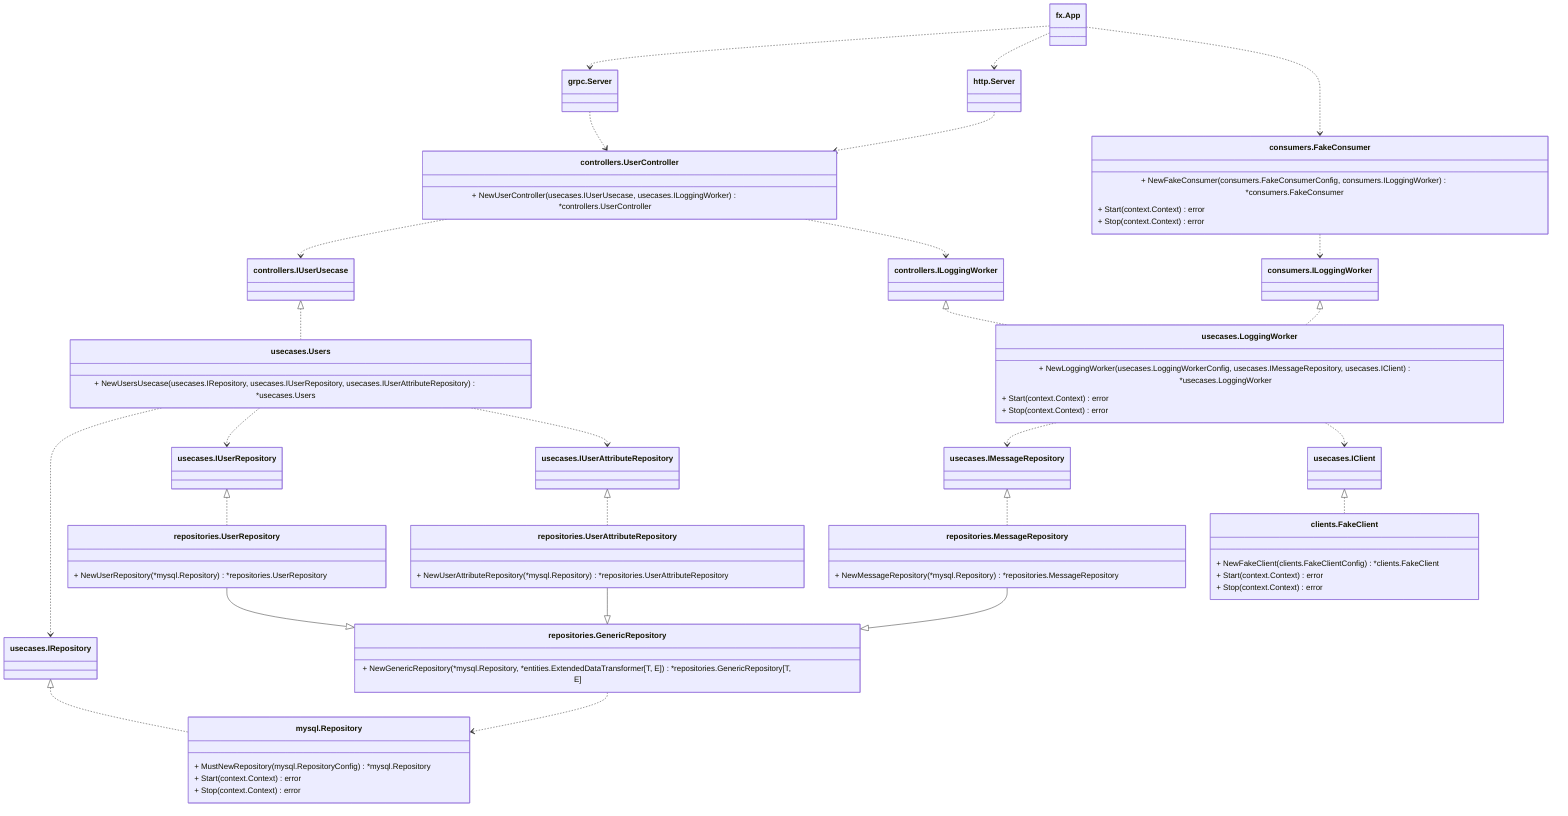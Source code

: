 classDiagram

    class mysql.Repository {
        + MustNewRepository(mysql.RepositoryConfig) *mysql.Repository
        + Start(context.Context) error
        + Stop(context.Context) error
    }

    class repositories.GenericRepository {
        + NewGenericRepository(*mysql.Repository, *entities.ExtendedDataTransformer[T, E]) *repositories.GenericRepository[T, E]
    }

    class repositories.MessageRepository {
        + NewMessageRepository(*mysql.Repository) *repositories.MessageRepository
    }

    class repositories.UserRepository {
        + NewUserRepository(*mysql.Repository) *repositories.UserRepository
    }

    class repositories.UserAttributeRepository {
        + NewUserAttributeRepository(*mysql.Repository) *repositories.UserAttributeRepository
    }

    class clients.FakeClient {
        + NewFakeClient(clients.FakeClientConfig) *clients.FakeClient
        + Start(context.Context) error
        + Stop(context.Context) error
    }

    class usecases.Users {
        + NewUsersUsecase(usecases.IRepository, usecases.IUserRepository, usecases.IUserAttributeRepository) *usecases.Users
    }

    class usecases.LoggingWorker {
        + NewLoggingWorker(usecases.LoggingWorkerConfig, usecases.IMessageRepository, usecases.IClient) *usecases.LoggingWorker
        + Start(context.Context) error
        + Stop(context.Context) error
    }

    class controllers.UserController {
        + NewUserController(usecases.IUserUsecase, usecases.ILoggingWorker) *controllers.UserController
    }

    class consumers.FakeConsumer {
        + NewFakeConsumer(consumers.FakeConsumerConfig, consumers.ILoggingWorker) *consumers.FakeConsumer
        + Start(context.Context) error
        + Stop(context.Context) error
    }

    repositories.GenericRepository ..> mysql.Repository
    repositories.MessageRepository --|> repositories.GenericRepository
    repositories.UserRepository --|> repositories.GenericRepository
    repositories.UserAttributeRepository --|> repositories.GenericRepository

    usecases.IMessageRepository <|.. repositories.MessageRepository
    usecases.IUserRepository <|.. repositories.UserRepository
    usecases.IUserAttributeRepository <|.. repositories.UserAttributeRepository
    usecases.IRepository <|.. mysql.Repository
    usecases.IClient <|.. clients.FakeClient
    usecases.Users ..> usecases.IRepository
    usecases.Users ..> usecases.IUserRepository
    usecases.Users ..> usecases.IUserAttributeRepository
    usecases.LoggingWorker ..> usecases.IMessageRepository
    usecases.LoggingWorker ..> usecases.IClient

    controllers.IUserUsecase <|.. usecases.Users
    controllers.ILoggingWorker <|.. usecases.LoggingWorker
    controllers.UserController ..> controllers.IUserUsecase
    controllers.UserController ..> controllers.ILoggingWorker

    consumers.ILoggingWorker <|.. usecases.LoggingWorker
    consumers.FakeConsumer ..> consumers.ILoggingWorker

    fx.App ..> grpc.Server
    grpc.Server ..> controllers.UserController
    fx.App ..> http.Server
    http.Server ..> controllers.UserController
    fx.App ..> consumers.FakeConsumer